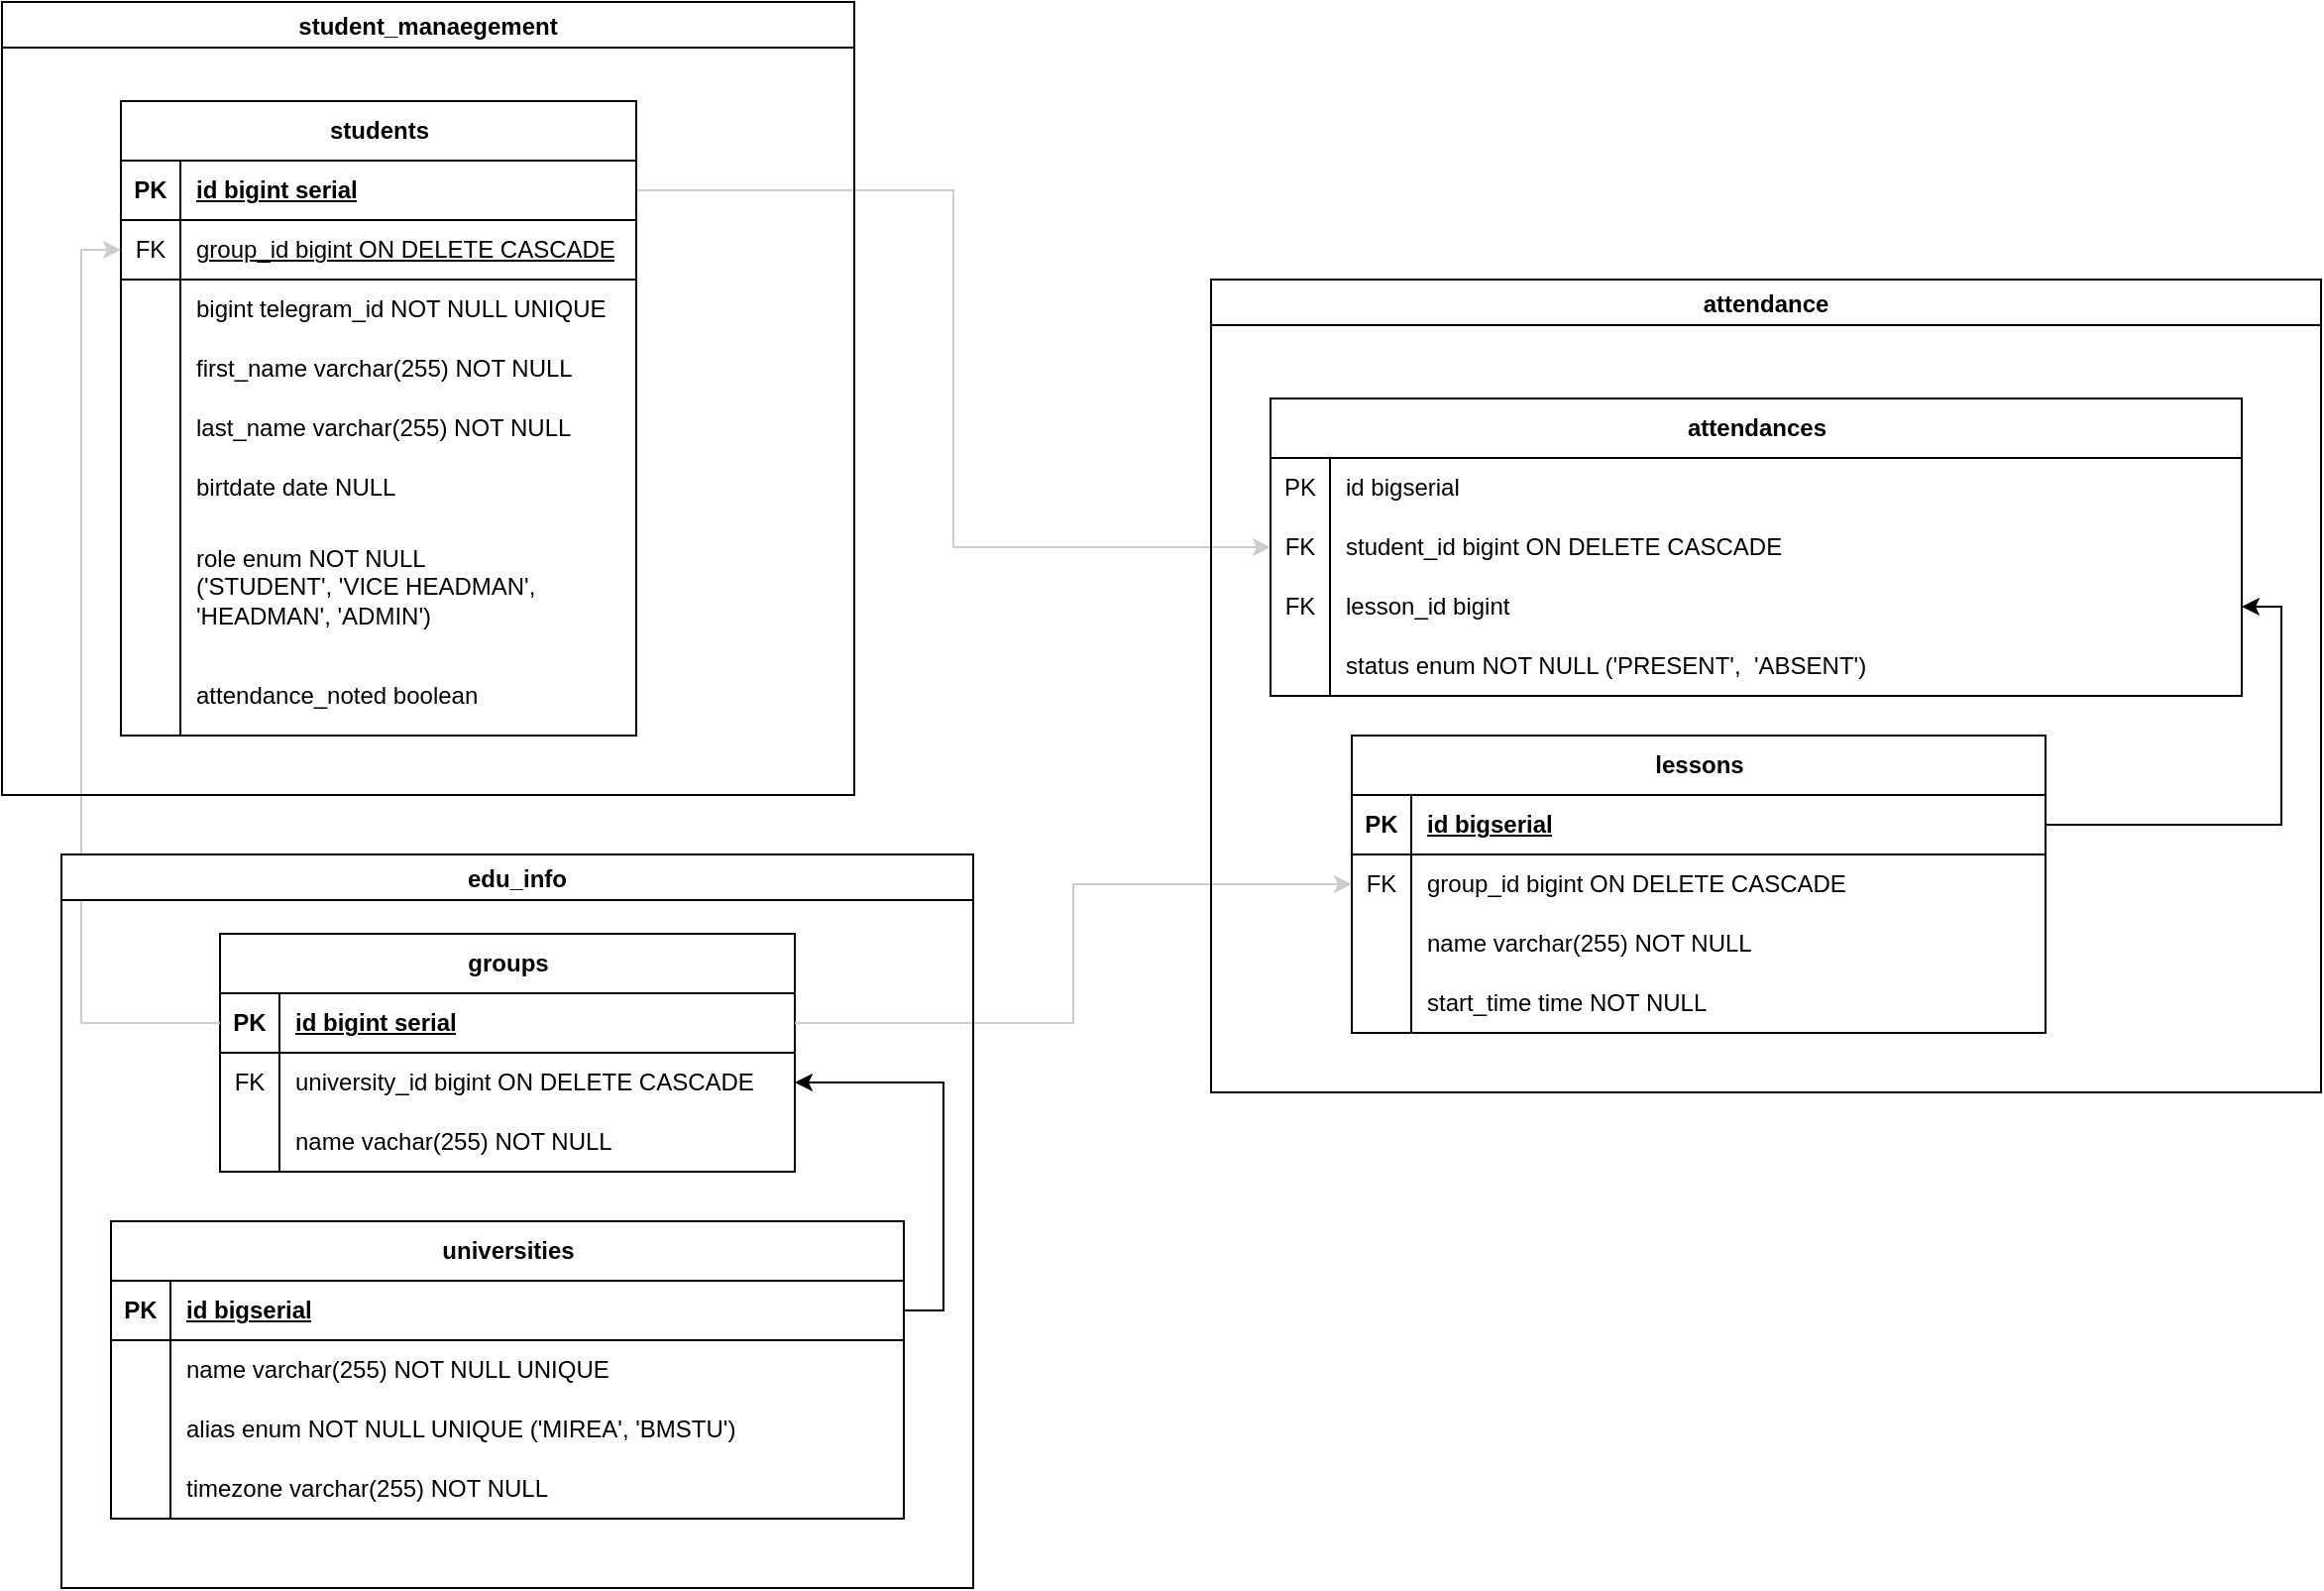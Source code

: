 <mxfile version="24.0.4" type="device">
  <diagram name="Page-1" id="I7l6lQvvWda5FWBGYfNw">
    <mxGraphModel dx="334" dy="1694" grid="1" gridSize="10" guides="1" tooltips="1" connect="1" arrows="1" fold="1" page="1" pageScale="1" pageWidth="1100" pageHeight="850" math="0" shadow="0">
      <root>
        <mxCell id="0" />
        <mxCell id="1" parent="0" />
        <mxCell id="WtD-Y87o_4bAseDayTya-83" style="edgeStyle=orthogonalEdgeStyle;rounded=0;orthogonalLoop=1;jettySize=auto;html=1;exitX=0;exitY=0.5;exitDx=0;exitDy=0;entryX=1;entryY=0.5;entryDx=0;entryDy=0;" parent="1" source="WtD-Y87o_4bAseDayTya-71" edge="1">
          <mxGeometry relative="1" as="geometry" />
        </mxCell>
        <mxCell id="n_EiIZgd5n3iyxSfP7II-4" style="edgeStyle=orthogonalEdgeStyle;rounded=0;orthogonalLoop=1;jettySize=auto;html=1;exitX=1;exitY=0.5;exitDx=0;exitDy=0;entryX=0.991;entryY=0.733;entryDx=0;entryDy=0;entryPerimeter=0;" parent="1" target="WtD-Y87o_4bAseDayTya-123" edge="1">
          <mxGeometry relative="1" as="geometry" />
        </mxCell>
        <mxCell id="AAZNuQ814HPgyiH9VI9M-4" style="edgeStyle=orthogonalEdgeStyle;rounded=0;orthogonalLoop=1;jettySize=auto;html=1;exitX=1;exitY=0.5;exitDx=0;exitDy=0;entryX=0;entryY=0.5;entryDx=0;entryDy=0;" parent="1" target="WtD-Y87o_4bAseDayTya-123" edge="1">
          <mxGeometry relative="1" as="geometry" />
        </mxCell>
        <mxCell id="PIjY2bJpDw1zQxXnWxuS-26" style="edgeStyle=orthogonalEdgeStyle;rounded=0;orthogonalLoop=1;jettySize=auto;html=1;exitX=1;exitY=0.5;exitDx=0;exitDy=0;entryX=0;entryY=0.5;entryDx=0;entryDy=0;strokeColor=#CCCCCC;" parent="1" source="WtD-Y87o_4bAseDayTya-2" target="WtD-Y87o_4bAseDayTya-144" edge="1">
          <mxGeometry relative="1" as="geometry" />
        </mxCell>
        <mxCell id="PIjY2bJpDw1zQxXnWxuS-33" style="edgeStyle=orthogonalEdgeStyle;rounded=0;orthogonalLoop=1;jettySize=auto;html=1;exitX=0;exitY=0.5;exitDx=0;exitDy=0;entryX=1;entryY=0.5;entryDx=0;entryDy=0;" parent="1" source="WtD-Y87o_4bAseDayTya-2" edge="1">
          <mxGeometry relative="1" as="geometry">
            <Array as="points">
              <mxPoint x="1000" y="-245" />
              <mxPoint x="1000" y="130" />
            </Array>
          </mxGeometry>
        </mxCell>
        <mxCell id="y6h4AQpJSSWqRq5FOGXV-2" value="lessons" style="shape=table;startSize=30;container=1;collapsible=1;childLayout=tableLayout;fixedRows=1;rowLines=0;fontStyle=1;align=center;resizeLast=1;html=1;" parent="1" vertex="1">
          <mxGeometry x="1951" y="60" width="350" height="150" as="geometry" />
        </mxCell>
        <mxCell id="y6h4AQpJSSWqRq5FOGXV-3" value="" style="shape=tableRow;horizontal=0;startSize=0;swimlaneHead=0;swimlaneBody=0;fillColor=none;collapsible=0;dropTarget=0;points=[[0,0.5],[1,0.5]];portConstraint=eastwest;top=0;left=0;right=0;bottom=1;" parent="y6h4AQpJSSWqRq5FOGXV-2" vertex="1">
          <mxGeometry y="30" width="350" height="30" as="geometry" />
        </mxCell>
        <mxCell id="y6h4AQpJSSWqRq5FOGXV-4" value="PK" style="shape=partialRectangle;connectable=0;fillColor=none;top=0;left=0;bottom=0;right=0;fontStyle=1;overflow=hidden;whiteSpace=wrap;html=1;" parent="y6h4AQpJSSWqRq5FOGXV-3" vertex="1">
          <mxGeometry width="30" height="30" as="geometry">
            <mxRectangle width="30" height="30" as="alternateBounds" />
          </mxGeometry>
        </mxCell>
        <mxCell id="y6h4AQpJSSWqRq5FOGXV-5" value="id bigserial" style="shape=partialRectangle;connectable=0;fillColor=none;top=0;left=0;bottom=0;right=0;align=left;spacingLeft=6;fontStyle=5;overflow=hidden;whiteSpace=wrap;html=1;" parent="y6h4AQpJSSWqRq5FOGXV-3" vertex="1">
          <mxGeometry x="30" width="320" height="30" as="geometry">
            <mxRectangle width="320" height="30" as="alternateBounds" />
          </mxGeometry>
        </mxCell>
        <mxCell id="y6h4AQpJSSWqRq5FOGXV-6" value="" style="shape=tableRow;horizontal=0;startSize=0;swimlaneHead=0;swimlaneBody=0;fillColor=none;collapsible=0;dropTarget=0;points=[[0,0.5],[1,0.5]];portConstraint=eastwest;top=0;left=0;right=0;bottom=0;" parent="y6h4AQpJSSWqRq5FOGXV-2" vertex="1">
          <mxGeometry y="60" width="350" height="30" as="geometry" />
        </mxCell>
        <mxCell id="y6h4AQpJSSWqRq5FOGXV-7" value="FK" style="shape=partialRectangle;connectable=0;fillColor=none;top=0;left=0;bottom=0;right=0;editable=1;overflow=hidden;whiteSpace=wrap;html=1;" parent="y6h4AQpJSSWqRq5FOGXV-6" vertex="1">
          <mxGeometry width="30" height="30" as="geometry">
            <mxRectangle width="30" height="30" as="alternateBounds" />
          </mxGeometry>
        </mxCell>
        <mxCell id="y6h4AQpJSSWqRq5FOGXV-8" value="group_id bigint ON DELETE CASCADE" style="shape=partialRectangle;connectable=0;fillColor=none;top=0;left=0;bottom=0;right=0;align=left;spacingLeft=6;overflow=hidden;whiteSpace=wrap;html=1;" parent="y6h4AQpJSSWqRq5FOGXV-6" vertex="1">
          <mxGeometry x="30" width="320" height="30" as="geometry">
            <mxRectangle width="320" height="30" as="alternateBounds" />
          </mxGeometry>
        </mxCell>
        <mxCell id="y6h4AQpJSSWqRq5FOGXV-9" value="" style="shape=tableRow;horizontal=0;startSize=0;swimlaneHead=0;swimlaneBody=0;fillColor=none;collapsible=0;dropTarget=0;points=[[0,0.5],[1,0.5]];portConstraint=eastwest;top=0;left=0;right=0;bottom=0;" parent="y6h4AQpJSSWqRq5FOGXV-2" vertex="1">
          <mxGeometry y="90" width="350" height="30" as="geometry" />
        </mxCell>
        <mxCell id="y6h4AQpJSSWqRq5FOGXV-10" value="" style="shape=partialRectangle;connectable=0;fillColor=none;top=0;left=0;bottom=0;right=0;editable=1;overflow=hidden;whiteSpace=wrap;html=1;" parent="y6h4AQpJSSWqRq5FOGXV-9" vertex="1">
          <mxGeometry width="30" height="30" as="geometry">
            <mxRectangle width="30" height="30" as="alternateBounds" />
          </mxGeometry>
        </mxCell>
        <mxCell id="y6h4AQpJSSWqRq5FOGXV-11" value="name varchar(255) NOT NULL" style="shape=partialRectangle;connectable=0;fillColor=none;top=0;left=0;bottom=0;right=0;align=left;spacingLeft=6;overflow=hidden;whiteSpace=wrap;html=1;" parent="y6h4AQpJSSWqRq5FOGXV-9" vertex="1">
          <mxGeometry x="30" width="320" height="30" as="geometry">
            <mxRectangle width="320" height="30" as="alternateBounds" />
          </mxGeometry>
        </mxCell>
        <mxCell id="y6h4AQpJSSWqRq5FOGXV-12" value="" style="shape=tableRow;horizontal=0;startSize=0;swimlaneHead=0;swimlaneBody=0;fillColor=none;collapsible=0;dropTarget=0;points=[[0,0.5],[1,0.5]];portConstraint=eastwest;top=0;left=0;right=0;bottom=0;" parent="y6h4AQpJSSWqRq5FOGXV-2" vertex="1">
          <mxGeometry y="120" width="350" height="30" as="geometry" />
        </mxCell>
        <mxCell id="y6h4AQpJSSWqRq5FOGXV-13" value="" style="shape=partialRectangle;connectable=0;fillColor=none;top=0;left=0;bottom=0;right=0;editable=1;overflow=hidden;whiteSpace=wrap;html=1;" parent="y6h4AQpJSSWqRq5FOGXV-12" vertex="1">
          <mxGeometry width="30" height="30" as="geometry">
            <mxRectangle width="30" height="30" as="alternateBounds" />
          </mxGeometry>
        </mxCell>
        <mxCell id="y6h4AQpJSSWqRq5FOGXV-14" value="start_time time NOT NULL" style="shape=partialRectangle;connectable=0;fillColor=none;top=0;left=0;bottom=0;right=0;align=left;spacingLeft=6;overflow=hidden;whiteSpace=wrap;html=1;" parent="y6h4AQpJSSWqRq5FOGXV-12" vertex="1">
          <mxGeometry x="30" width="320" height="30" as="geometry">
            <mxRectangle width="320" height="30" as="alternateBounds" />
          </mxGeometry>
        </mxCell>
        <mxCell id="WtD-Y87o_4bAseDayTya-140" value="attendances" style="shape=table;startSize=30;container=1;collapsible=1;childLayout=tableLayout;fixedRows=1;rowLines=0;fontStyle=1;align=center;resizeLast=1;html=1;" parent="1" vertex="1">
          <mxGeometry x="1910" y="-110" width="490" height="150" as="geometry" />
        </mxCell>
        <mxCell id="vI2uVMeDULrQLfaLAgZ7-1" style="shape=tableRow;horizontal=0;startSize=0;swimlaneHead=0;swimlaneBody=0;fillColor=none;collapsible=0;dropTarget=0;points=[[0,0.5],[1,0.5]];portConstraint=eastwest;top=0;left=0;right=0;bottom=0;" parent="WtD-Y87o_4bAseDayTya-140" vertex="1">
          <mxGeometry y="30" width="490" height="30" as="geometry" />
        </mxCell>
        <mxCell id="vI2uVMeDULrQLfaLAgZ7-2" value="PK" style="shape=partialRectangle;connectable=0;fillColor=none;top=0;left=0;bottom=0;right=0;editable=1;overflow=hidden;whiteSpace=wrap;html=1;" parent="vI2uVMeDULrQLfaLAgZ7-1" vertex="1">
          <mxGeometry width="30" height="30" as="geometry">
            <mxRectangle width="30" height="30" as="alternateBounds" />
          </mxGeometry>
        </mxCell>
        <mxCell id="vI2uVMeDULrQLfaLAgZ7-3" value="id bigserial" style="shape=partialRectangle;connectable=0;fillColor=none;top=0;left=0;bottom=0;right=0;align=left;spacingLeft=6;overflow=hidden;whiteSpace=wrap;html=1;" parent="vI2uVMeDULrQLfaLAgZ7-1" vertex="1">
          <mxGeometry x="30" width="460" height="30" as="geometry">
            <mxRectangle width="460" height="30" as="alternateBounds" />
          </mxGeometry>
        </mxCell>
        <mxCell id="WtD-Y87o_4bAseDayTya-144" value="" style="shape=tableRow;horizontal=0;startSize=0;swimlaneHead=0;swimlaneBody=0;fillColor=none;collapsible=0;dropTarget=0;points=[[0,0.5],[1,0.5]];portConstraint=eastwest;top=0;left=0;right=0;bottom=0;" parent="WtD-Y87o_4bAseDayTya-140" vertex="1">
          <mxGeometry y="60" width="490" height="30" as="geometry" />
        </mxCell>
        <mxCell id="WtD-Y87o_4bAseDayTya-145" value="FK" style="shape=partialRectangle;connectable=0;fillColor=none;top=0;left=0;bottom=0;right=0;editable=1;overflow=hidden;whiteSpace=wrap;html=1;" parent="WtD-Y87o_4bAseDayTya-144" vertex="1">
          <mxGeometry width="30" height="30" as="geometry">
            <mxRectangle width="30" height="30" as="alternateBounds" />
          </mxGeometry>
        </mxCell>
        <mxCell id="WtD-Y87o_4bAseDayTya-146" value="student_id bigint ON DELETE CASCADE" style="shape=partialRectangle;connectable=0;fillColor=none;top=0;left=0;bottom=0;right=0;align=left;spacingLeft=6;overflow=hidden;whiteSpace=wrap;html=1;" parent="WtD-Y87o_4bAseDayTya-144" vertex="1">
          <mxGeometry x="30" width="460" height="30" as="geometry">
            <mxRectangle width="460" height="30" as="alternateBounds" />
          </mxGeometry>
        </mxCell>
        <mxCell id="WtD-Y87o_4bAseDayTya-147" value="" style="shape=tableRow;horizontal=0;startSize=0;swimlaneHead=0;swimlaneBody=0;fillColor=none;collapsible=0;dropTarget=0;points=[[0,0.5],[1,0.5]];portConstraint=eastwest;top=0;left=0;right=0;bottom=0;" parent="WtD-Y87o_4bAseDayTya-140" vertex="1">
          <mxGeometry y="90" width="490" height="30" as="geometry" />
        </mxCell>
        <mxCell id="WtD-Y87o_4bAseDayTya-148" value="FK" style="shape=partialRectangle;connectable=0;fillColor=none;top=0;left=0;bottom=0;right=0;editable=1;overflow=hidden;whiteSpace=wrap;html=1;" parent="WtD-Y87o_4bAseDayTya-147" vertex="1">
          <mxGeometry width="30" height="30" as="geometry">
            <mxRectangle width="30" height="30" as="alternateBounds" />
          </mxGeometry>
        </mxCell>
        <mxCell id="WtD-Y87o_4bAseDayTya-149" value="lesson_id bigint" style="shape=partialRectangle;connectable=0;fillColor=none;top=0;left=0;bottom=0;right=0;align=left;spacingLeft=6;overflow=hidden;whiteSpace=wrap;html=1;" parent="WtD-Y87o_4bAseDayTya-147" vertex="1">
          <mxGeometry x="30" width="460" height="30" as="geometry">
            <mxRectangle width="460" height="30" as="alternateBounds" />
          </mxGeometry>
        </mxCell>
        <mxCell id="WtD-Y87o_4bAseDayTya-150" value="" style="shape=tableRow;horizontal=0;startSize=0;swimlaneHead=0;swimlaneBody=0;fillColor=none;collapsible=0;dropTarget=0;points=[[0,0.5],[1,0.5]];portConstraint=eastwest;top=0;left=0;right=0;bottom=0;" parent="WtD-Y87o_4bAseDayTya-140" vertex="1">
          <mxGeometry y="120" width="490" height="30" as="geometry" />
        </mxCell>
        <mxCell id="WtD-Y87o_4bAseDayTya-151" value="" style="shape=partialRectangle;connectable=0;fillColor=none;top=0;left=0;bottom=0;right=0;editable=1;overflow=hidden;whiteSpace=wrap;html=1;" parent="WtD-Y87o_4bAseDayTya-150" vertex="1">
          <mxGeometry width="30" height="30" as="geometry">
            <mxRectangle width="30" height="30" as="alternateBounds" />
          </mxGeometry>
        </mxCell>
        <mxCell id="WtD-Y87o_4bAseDayTya-152" value="status enum NOT NULL (&#39;PRESENT&#39;,&amp;nbsp; &#39;ABSENT&#39;)" style="shape=partialRectangle;connectable=0;fillColor=none;top=0;left=0;bottom=0;right=0;align=left;spacingLeft=6;overflow=hidden;whiteSpace=wrap;html=1;" parent="WtD-Y87o_4bAseDayTya-150" vertex="1">
          <mxGeometry x="30" width="460" height="30" as="geometry">
            <mxRectangle width="460" height="30" as="alternateBounds" />
          </mxGeometry>
        </mxCell>
        <mxCell id="WtD-Y87o_4bAseDayTya-70" value="groups" style="shape=table;startSize=30;container=1;collapsible=1;childLayout=tableLayout;fixedRows=1;rowLines=0;fontStyle=1;align=center;resizeLast=1;html=1;" parent="1" vertex="1">
          <mxGeometry x="1380" y="160" width="290" height="120" as="geometry" />
        </mxCell>
        <mxCell id="WtD-Y87o_4bAseDayTya-71" value="" style="shape=tableRow;horizontal=0;startSize=0;swimlaneHead=0;swimlaneBody=0;fillColor=none;collapsible=0;dropTarget=0;points=[[0,0.5],[1,0.5]];portConstraint=eastwest;top=0;left=0;right=0;bottom=1;" parent="WtD-Y87o_4bAseDayTya-70" vertex="1">
          <mxGeometry y="30" width="290" height="30" as="geometry" />
        </mxCell>
        <mxCell id="WtD-Y87o_4bAseDayTya-72" value="PK" style="shape=partialRectangle;connectable=0;fillColor=none;top=0;left=0;bottom=0;right=0;fontStyle=1;overflow=hidden;whiteSpace=wrap;html=1;" parent="WtD-Y87o_4bAseDayTya-71" vertex="1">
          <mxGeometry width="30" height="30" as="geometry">
            <mxRectangle width="30" height="30" as="alternateBounds" />
          </mxGeometry>
        </mxCell>
        <mxCell id="WtD-Y87o_4bAseDayTya-73" value="id bigint serial" style="shape=partialRectangle;connectable=0;fillColor=none;top=0;left=0;bottom=0;right=0;align=left;spacingLeft=6;fontStyle=5;overflow=hidden;whiteSpace=wrap;html=1;" parent="WtD-Y87o_4bAseDayTya-71" vertex="1">
          <mxGeometry x="30" width="260" height="30" as="geometry">
            <mxRectangle width="260" height="30" as="alternateBounds" />
          </mxGeometry>
        </mxCell>
        <mxCell id="wIKcch3GfV04wdJaZ94m-4" style="shape=tableRow;horizontal=0;startSize=0;swimlaneHead=0;swimlaneBody=0;fillColor=none;collapsible=0;dropTarget=0;points=[[0,0.5],[1,0.5]];portConstraint=eastwest;top=0;left=0;right=0;bottom=0;" parent="WtD-Y87o_4bAseDayTya-70" vertex="1">
          <mxGeometry y="60" width="290" height="30" as="geometry" />
        </mxCell>
        <mxCell id="wIKcch3GfV04wdJaZ94m-5" value="FK" style="shape=partialRectangle;connectable=0;fillColor=none;top=0;left=0;bottom=0;right=0;editable=1;overflow=hidden;whiteSpace=wrap;html=1;" parent="wIKcch3GfV04wdJaZ94m-4" vertex="1">
          <mxGeometry width="30" height="30" as="geometry">
            <mxRectangle width="30" height="30" as="alternateBounds" />
          </mxGeometry>
        </mxCell>
        <mxCell id="wIKcch3GfV04wdJaZ94m-6" value="university_id bigint ON DELETE CASCADE" style="shape=partialRectangle;connectable=0;fillColor=none;top=0;left=0;bottom=0;right=0;align=left;spacingLeft=6;overflow=hidden;whiteSpace=wrap;html=1;" parent="wIKcch3GfV04wdJaZ94m-4" vertex="1">
          <mxGeometry x="30" width="260" height="30" as="geometry">
            <mxRectangle width="260" height="30" as="alternateBounds" />
          </mxGeometry>
        </mxCell>
        <mxCell id="WtD-Y87o_4bAseDayTya-74" value="" style="shape=tableRow;horizontal=0;startSize=0;swimlaneHead=0;swimlaneBody=0;fillColor=none;collapsible=0;dropTarget=0;points=[[0,0.5],[1,0.5]];portConstraint=eastwest;top=0;left=0;right=0;bottom=0;" parent="WtD-Y87o_4bAseDayTya-70" vertex="1">
          <mxGeometry y="90" width="290" height="30" as="geometry" />
        </mxCell>
        <mxCell id="WtD-Y87o_4bAseDayTya-75" value="" style="shape=partialRectangle;connectable=0;fillColor=none;top=0;left=0;bottom=0;right=0;editable=1;overflow=hidden;whiteSpace=wrap;html=1;" parent="WtD-Y87o_4bAseDayTya-74" vertex="1">
          <mxGeometry width="30" height="30" as="geometry">
            <mxRectangle width="30" height="30" as="alternateBounds" />
          </mxGeometry>
        </mxCell>
        <mxCell id="WtD-Y87o_4bAseDayTya-76" value="name vachar(255) NOT NULL" style="shape=partialRectangle;connectable=0;fillColor=none;top=0;left=0;bottom=0;right=0;align=left;spacingLeft=6;overflow=hidden;whiteSpace=wrap;html=1;" parent="WtD-Y87o_4bAseDayTya-74" vertex="1">
          <mxGeometry x="30" width="260" height="30" as="geometry">
            <mxRectangle width="260" height="30" as="alternateBounds" />
          </mxGeometry>
        </mxCell>
        <mxCell id="WtD-Y87o_4bAseDayTya-1" value="students" style="shape=table;startSize=30;container=1;collapsible=1;childLayout=tableLayout;fixedRows=1;rowLines=0;fontStyle=1;align=center;resizeLast=1;html=1;" parent="1" vertex="1">
          <mxGeometry x="1330" y="-260" width="260" height="320" as="geometry" />
        </mxCell>
        <mxCell id="WtD-Y87o_4bAseDayTya-2" value="" style="shape=tableRow;horizontal=0;startSize=0;swimlaneHead=0;swimlaneBody=0;fillColor=none;collapsible=0;dropTarget=0;points=[[0,0.5],[1,0.5]];portConstraint=eastwest;top=0;left=0;right=0;bottom=1;" parent="WtD-Y87o_4bAseDayTya-1" vertex="1">
          <mxGeometry y="30" width="260" height="30" as="geometry" />
        </mxCell>
        <mxCell id="WtD-Y87o_4bAseDayTya-3" value="PK" style="shape=partialRectangle;connectable=0;fillColor=none;top=0;left=0;bottom=0;right=0;fontStyle=1;overflow=hidden;whiteSpace=wrap;html=1;" parent="WtD-Y87o_4bAseDayTya-2" vertex="1">
          <mxGeometry width="30" height="30" as="geometry">
            <mxRectangle width="30" height="30" as="alternateBounds" />
          </mxGeometry>
        </mxCell>
        <mxCell id="WtD-Y87o_4bAseDayTya-4" value="id bigint serial" style="shape=partialRectangle;connectable=0;fillColor=none;top=0;left=0;bottom=0;right=0;align=left;spacingLeft=6;fontStyle=5;overflow=hidden;whiteSpace=wrap;html=1;" parent="WtD-Y87o_4bAseDayTya-2" vertex="1">
          <mxGeometry x="30" width="230" height="30" as="geometry">
            <mxRectangle width="230" height="30" as="alternateBounds" />
          </mxGeometry>
        </mxCell>
        <mxCell id="-TC-ZagWVs9rCI9R5vII-1" style="shape=tableRow;horizontal=0;startSize=0;swimlaneHead=0;swimlaneBody=0;fillColor=none;collapsible=0;dropTarget=0;points=[[0,0.5],[1,0.5]];portConstraint=eastwest;top=0;left=0;right=0;bottom=1;" parent="WtD-Y87o_4bAseDayTya-1" vertex="1">
          <mxGeometry y="60" width="260" height="30" as="geometry" />
        </mxCell>
        <mxCell id="-TC-ZagWVs9rCI9R5vII-2" value="&lt;span style=&quot;font-weight: normal;&quot;&gt;FK&lt;/span&gt;" style="shape=partialRectangle;connectable=0;fillColor=none;top=0;left=0;bottom=0;right=0;fontStyle=1;overflow=hidden;whiteSpace=wrap;html=1;" parent="-TC-ZagWVs9rCI9R5vII-1" vertex="1">
          <mxGeometry width="30" height="30" as="geometry">
            <mxRectangle width="30" height="30" as="alternateBounds" />
          </mxGeometry>
        </mxCell>
        <mxCell id="-TC-ZagWVs9rCI9R5vII-3" value="&lt;span style=&quot;font-weight: normal;&quot;&gt;group_id bigint ON DELETE CASCADE&lt;/span&gt;" style="shape=partialRectangle;connectable=0;fillColor=none;top=0;left=0;bottom=0;right=0;align=left;spacingLeft=6;fontStyle=5;overflow=hidden;whiteSpace=wrap;html=1;" parent="-TC-ZagWVs9rCI9R5vII-1" vertex="1">
          <mxGeometry x="30" width="230" height="30" as="geometry">
            <mxRectangle width="230" height="30" as="alternateBounds" />
          </mxGeometry>
        </mxCell>
        <mxCell id="Vi8hg6_tpQZABeiYivTI-13" style="shape=tableRow;horizontal=0;startSize=0;swimlaneHead=0;swimlaneBody=0;fillColor=none;collapsible=0;dropTarget=0;points=[[0,0.5],[1,0.5]];portConstraint=eastwest;top=0;left=0;right=0;bottom=0;" parent="WtD-Y87o_4bAseDayTya-1" vertex="1">
          <mxGeometry y="90" width="260" height="30" as="geometry" />
        </mxCell>
        <mxCell id="Vi8hg6_tpQZABeiYivTI-14" style="shape=partialRectangle;connectable=0;fillColor=none;top=0;left=0;bottom=0;right=0;editable=1;overflow=hidden;whiteSpace=wrap;html=1;" parent="Vi8hg6_tpQZABeiYivTI-13" vertex="1">
          <mxGeometry width="30" height="30" as="geometry">
            <mxRectangle width="30" height="30" as="alternateBounds" />
          </mxGeometry>
        </mxCell>
        <mxCell id="Vi8hg6_tpQZABeiYivTI-15" value="bigint telegram_id NOT NULL UNIQUE" style="shape=partialRectangle;connectable=0;fillColor=none;top=0;left=0;bottom=0;right=0;align=left;spacingLeft=6;overflow=hidden;whiteSpace=wrap;html=1;" parent="Vi8hg6_tpQZABeiYivTI-13" vertex="1">
          <mxGeometry x="30" width="230" height="30" as="geometry">
            <mxRectangle width="230" height="30" as="alternateBounds" />
          </mxGeometry>
        </mxCell>
        <mxCell id="WtD-Y87o_4bAseDayTya-5" value="" style="shape=tableRow;horizontal=0;startSize=0;swimlaneHead=0;swimlaneBody=0;fillColor=none;collapsible=0;dropTarget=0;points=[[0,0.5],[1,0.5]];portConstraint=eastwest;top=0;left=0;right=0;bottom=0;" parent="WtD-Y87o_4bAseDayTya-1" vertex="1">
          <mxGeometry y="120" width="260" height="30" as="geometry" />
        </mxCell>
        <mxCell id="WtD-Y87o_4bAseDayTya-6" value="" style="shape=partialRectangle;connectable=0;fillColor=none;top=0;left=0;bottom=0;right=0;editable=1;overflow=hidden;whiteSpace=wrap;html=1;" parent="WtD-Y87o_4bAseDayTya-5" vertex="1">
          <mxGeometry width="30" height="30" as="geometry">
            <mxRectangle width="30" height="30" as="alternateBounds" />
          </mxGeometry>
        </mxCell>
        <mxCell id="WtD-Y87o_4bAseDayTya-7" value="first_name varchar(255) NOT NULL" style="shape=partialRectangle;connectable=0;fillColor=none;top=0;left=0;bottom=0;right=0;align=left;spacingLeft=6;overflow=hidden;whiteSpace=wrap;html=1;" parent="WtD-Y87o_4bAseDayTya-5" vertex="1">
          <mxGeometry x="30" width="230" height="30" as="geometry">
            <mxRectangle width="230" height="30" as="alternateBounds" />
          </mxGeometry>
        </mxCell>
        <mxCell id="WtD-Y87o_4bAseDayTya-8" value="" style="shape=tableRow;horizontal=0;startSize=0;swimlaneHead=0;swimlaneBody=0;fillColor=none;collapsible=0;dropTarget=0;points=[[0,0.5],[1,0.5]];portConstraint=eastwest;top=0;left=0;right=0;bottom=0;" parent="WtD-Y87o_4bAseDayTya-1" vertex="1">
          <mxGeometry y="150" width="260" height="30" as="geometry" />
        </mxCell>
        <mxCell id="WtD-Y87o_4bAseDayTya-9" value="" style="shape=partialRectangle;connectable=0;fillColor=none;top=0;left=0;bottom=0;right=0;editable=1;overflow=hidden;whiteSpace=wrap;html=1;" parent="WtD-Y87o_4bAseDayTya-8" vertex="1">
          <mxGeometry width="30" height="30" as="geometry">
            <mxRectangle width="30" height="30" as="alternateBounds" />
          </mxGeometry>
        </mxCell>
        <mxCell id="WtD-Y87o_4bAseDayTya-10" value="last_name varchar(255) NOT NULL" style="shape=partialRectangle;connectable=0;fillColor=none;top=0;left=0;bottom=0;right=0;align=left;spacingLeft=6;overflow=hidden;whiteSpace=wrap;html=1;" parent="WtD-Y87o_4bAseDayTya-8" vertex="1">
          <mxGeometry x="30" width="230" height="30" as="geometry">
            <mxRectangle width="230" height="30" as="alternateBounds" />
          </mxGeometry>
        </mxCell>
        <mxCell id="2QoOv795XRyqWcvuPBlc-18" style="shape=tableRow;horizontal=0;startSize=0;swimlaneHead=0;swimlaneBody=0;fillColor=none;collapsible=0;dropTarget=0;points=[[0,0.5],[1,0.5]];portConstraint=eastwest;top=0;left=0;right=0;bottom=0;" parent="WtD-Y87o_4bAseDayTya-1" vertex="1">
          <mxGeometry y="180" width="260" height="30" as="geometry" />
        </mxCell>
        <mxCell id="2QoOv795XRyqWcvuPBlc-19" style="shape=partialRectangle;connectable=0;fillColor=none;top=0;left=0;bottom=0;right=0;editable=1;overflow=hidden;whiteSpace=wrap;html=1;" parent="2QoOv795XRyqWcvuPBlc-18" vertex="1">
          <mxGeometry width="30" height="30" as="geometry">
            <mxRectangle width="30" height="30" as="alternateBounds" />
          </mxGeometry>
        </mxCell>
        <mxCell id="2QoOv795XRyqWcvuPBlc-20" value="birtdate date NULL" style="shape=partialRectangle;connectable=0;fillColor=none;top=0;left=0;bottom=0;right=0;align=left;spacingLeft=6;overflow=hidden;whiteSpace=wrap;html=1;" parent="2QoOv795XRyqWcvuPBlc-18" vertex="1">
          <mxGeometry x="30" width="230" height="30" as="geometry">
            <mxRectangle width="230" height="30" as="alternateBounds" />
          </mxGeometry>
        </mxCell>
        <mxCell id="aSk6BCNAQgE7BCrj78pr-19" style="shape=tableRow;horizontal=0;startSize=0;swimlaneHead=0;swimlaneBody=0;fillColor=none;collapsible=0;dropTarget=0;points=[[0,0.5],[1,0.5]];portConstraint=eastwest;top=0;left=0;right=0;bottom=0;" parent="WtD-Y87o_4bAseDayTya-1" vertex="1">
          <mxGeometry y="210" width="260" height="70" as="geometry" />
        </mxCell>
        <mxCell id="aSk6BCNAQgE7BCrj78pr-20" style="shape=partialRectangle;connectable=0;fillColor=none;top=0;left=0;bottom=0;right=0;editable=1;overflow=hidden;whiteSpace=wrap;html=1;" parent="aSk6BCNAQgE7BCrj78pr-19" vertex="1">
          <mxGeometry width="30" height="70" as="geometry">
            <mxRectangle width="30" height="70" as="alternateBounds" />
          </mxGeometry>
        </mxCell>
        <mxCell id="aSk6BCNAQgE7BCrj78pr-21" value="role enum NOT NULL&lt;br&gt;(&#39;STUDENT&#39;, &#39;VICE HEADMAN&#39;, &lt;br&gt;&#39;HEADMAN&#39;, &#39;ADMIN&#39;)" style="shape=partialRectangle;connectable=0;fillColor=none;top=0;left=0;bottom=0;right=0;align=left;spacingLeft=6;overflow=hidden;whiteSpace=wrap;html=1;" parent="aSk6BCNAQgE7BCrj78pr-19" vertex="1">
          <mxGeometry x="30" width="230" height="70" as="geometry">
            <mxRectangle width="230" height="70" as="alternateBounds" />
          </mxGeometry>
        </mxCell>
        <mxCell id="vI2uVMeDULrQLfaLAgZ7-31" style="shape=tableRow;horizontal=0;startSize=0;swimlaneHead=0;swimlaneBody=0;fillColor=none;collapsible=0;dropTarget=0;points=[[0,0.5],[1,0.5]];portConstraint=eastwest;top=0;left=0;right=0;bottom=0;" parent="WtD-Y87o_4bAseDayTya-1" vertex="1">
          <mxGeometry y="280" width="260" height="40" as="geometry" />
        </mxCell>
        <mxCell id="vI2uVMeDULrQLfaLAgZ7-32" style="shape=partialRectangle;connectable=0;fillColor=none;top=0;left=0;bottom=0;right=0;editable=1;overflow=hidden;whiteSpace=wrap;html=1;" parent="vI2uVMeDULrQLfaLAgZ7-31" vertex="1">
          <mxGeometry width="30" height="40" as="geometry">
            <mxRectangle width="30" height="40" as="alternateBounds" />
          </mxGeometry>
        </mxCell>
        <mxCell id="vI2uVMeDULrQLfaLAgZ7-33" value="attendance_noted boolean" style="shape=partialRectangle;connectable=0;fillColor=none;top=0;left=0;bottom=0;right=0;align=left;spacingLeft=6;overflow=hidden;whiteSpace=wrap;html=1;" parent="vI2uVMeDULrQLfaLAgZ7-31" vertex="1">
          <mxGeometry x="30" width="230" height="40" as="geometry">
            <mxRectangle width="230" height="40" as="alternateBounds" />
          </mxGeometry>
        </mxCell>
        <mxCell id="2QoOv795XRyqWcvuPBlc-24" style="edgeStyle=orthogonalEdgeStyle;rounded=0;orthogonalLoop=1;jettySize=auto;html=1;exitX=1;exitY=0.5;exitDx=0;exitDy=0;entryX=1;entryY=0.5;entryDx=0;entryDy=0;" parent="1" source="y6h4AQpJSSWqRq5FOGXV-3" target="WtD-Y87o_4bAseDayTya-147" edge="1">
          <mxGeometry relative="1" as="geometry" />
        </mxCell>
        <mxCell id="Vi8hg6_tpQZABeiYivTI-17" style="edgeStyle=orthogonalEdgeStyle;rounded=0;orthogonalLoop=1;jettySize=auto;html=1;exitX=0;exitY=0.5;exitDx=0;exitDy=0;entryX=0;entryY=0.5;entryDx=0;entryDy=0;strokeColor=#CCCCCC;" parent="1" source="WtD-Y87o_4bAseDayTya-71" target="-TC-ZagWVs9rCI9R5vII-1" edge="1">
          <mxGeometry relative="1" as="geometry" />
        </mxCell>
        <mxCell id="Vi8hg6_tpQZABeiYivTI-18" style="edgeStyle=orthogonalEdgeStyle;rounded=0;orthogonalLoop=1;jettySize=auto;html=1;exitX=1;exitY=0.5;exitDx=0;exitDy=0;strokeColor=#CCCCCC;" parent="1" source="WtD-Y87o_4bAseDayTya-71" target="y6h4AQpJSSWqRq5FOGXV-6" edge="1">
          <mxGeometry relative="1" as="geometry" />
        </mxCell>
        <mxCell id="UrQ4qYqZkPxLHaydfWx3-1" value="attendance" style="swimlane;" parent="1" vertex="1">
          <mxGeometry x="1880" y="-170" width="560" height="410" as="geometry" />
        </mxCell>
        <mxCell id="UrQ4qYqZkPxLHaydfWx3-2" style="edgeStyle=orthogonalEdgeStyle;rounded=0;orthogonalLoop=1;jettySize=auto;html=1;exitX=1;exitY=0.5;exitDx=0;exitDy=0;entryX=1;entryY=0.5;entryDx=0;entryDy=0;" parent="1" source="WtD-Y87o_4bAseDayTya-123" target="wIKcch3GfV04wdJaZ94m-4" edge="1">
          <mxGeometry relative="1" as="geometry" />
        </mxCell>
        <mxCell id="UrQ4qYqZkPxLHaydfWx3-3" value="edu_info" style="swimlane;" parent="1" vertex="1">
          <mxGeometry x="1300" y="120" width="460" height="370" as="geometry" />
        </mxCell>
        <mxCell id="WtD-Y87o_4bAseDayTya-122" value="universities" style="shape=table;startSize=30;container=1;collapsible=1;childLayout=tableLayout;fixedRows=1;rowLines=0;fontStyle=1;align=center;resizeLast=1;html=1;" parent="UrQ4qYqZkPxLHaydfWx3-3" vertex="1">
          <mxGeometry x="25" y="185" width="400" height="150" as="geometry" />
        </mxCell>
        <mxCell id="WtD-Y87o_4bAseDayTya-123" value="" style="shape=tableRow;horizontal=0;startSize=0;swimlaneHead=0;swimlaneBody=0;fillColor=none;collapsible=0;dropTarget=0;points=[[0,0.5],[1,0.5]];portConstraint=eastwest;top=0;left=0;right=0;bottom=1;" parent="WtD-Y87o_4bAseDayTya-122" vertex="1">
          <mxGeometry y="30" width="400" height="30" as="geometry" />
        </mxCell>
        <mxCell id="WtD-Y87o_4bAseDayTya-124" value="PK" style="shape=partialRectangle;connectable=0;fillColor=none;top=0;left=0;bottom=0;right=0;fontStyle=1;overflow=hidden;whiteSpace=wrap;html=1;" parent="WtD-Y87o_4bAseDayTya-123" vertex="1">
          <mxGeometry width="30" height="30" as="geometry">
            <mxRectangle width="30" height="30" as="alternateBounds" />
          </mxGeometry>
        </mxCell>
        <mxCell id="WtD-Y87o_4bAseDayTya-125" value="id bigserial" style="shape=partialRectangle;connectable=0;fillColor=none;top=0;left=0;bottom=0;right=0;align=left;spacingLeft=6;fontStyle=5;overflow=hidden;whiteSpace=wrap;html=1;" parent="WtD-Y87o_4bAseDayTya-123" vertex="1">
          <mxGeometry x="30" width="370" height="30" as="geometry">
            <mxRectangle width="370" height="30" as="alternateBounds" />
          </mxGeometry>
        </mxCell>
        <mxCell id="WtD-Y87o_4bAseDayTya-126" value="" style="shape=tableRow;horizontal=0;startSize=0;swimlaneHead=0;swimlaneBody=0;fillColor=none;collapsible=0;dropTarget=0;points=[[0,0.5],[1,0.5]];portConstraint=eastwest;top=0;left=0;right=0;bottom=0;" parent="WtD-Y87o_4bAseDayTya-122" vertex="1">
          <mxGeometry y="60" width="400" height="30" as="geometry" />
        </mxCell>
        <mxCell id="WtD-Y87o_4bAseDayTya-127" value="" style="shape=partialRectangle;connectable=0;fillColor=none;top=0;left=0;bottom=0;right=0;editable=1;overflow=hidden;whiteSpace=wrap;html=1;" parent="WtD-Y87o_4bAseDayTya-126" vertex="1">
          <mxGeometry width="30" height="30" as="geometry">
            <mxRectangle width="30" height="30" as="alternateBounds" />
          </mxGeometry>
        </mxCell>
        <mxCell id="WtD-Y87o_4bAseDayTya-128" value="name varchar(255) NOT NULL UNIQUE" style="shape=partialRectangle;connectable=0;fillColor=none;top=0;left=0;bottom=0;right=0;align=left;spacingLeft=6;overflow=hidden;whiteSpace=wrap;html=1;" parent="WtD-Y87o_4bAseDayTya-126" vertex="1">
          <mxGeometry x="30" width="370" height="30" as="geometry">
            <mxRectangle width="370" height="30" as="alternateBounds" />
          </mxGeometry>
        </mxCell>
        <mxCell id="DKpkyNCTJiwnKKEpQCEO-1" style="shape=tableRow;horizontal=0;startSize=0;swimlaneHead=0;swimlaneBody=0;fillColor=none;collapsible=0;dropTarget=0;points=[[0,0.5],[1,0.5]];portConstraint=eastwest;top=0;left=0;right=0;bottom=0;" parent="WtD-Y87o_4bAseDayTya-122" vertex="1">
          <mxGeometry y="90" width="400" height="30" as="geometry" />
        </mxCell>
        <mxCell id="DKpkyNCTJiwnKKEpQCEO-2" style="shape=partialRectangle;connectable=0;fillColor=none;top=0;left=0;bottom=0;right=0;editable=1;overflow=hidden;whiteSpace=wrap;html=1;" parent="DKpkyNCTJiwnKKEpQCEO-1" vertex="1">
          <mxGeometry width="30" height="30" as="geometry">
            <mxRectangle width="30" height="30" as="alternateBounds" />
          </mxGeometry>
        </mxCell>
        <mxCell id="DKpkyNCTJiwnKKEpQCEO-3" value="alias enum NOT NULL UNIQUE (&#39;MIREA&#39;, &#39;BMSTU&#39;)" style="shape=partialRectangle;connectable=0;fillColor=none;top=0;left=0;bottom=0;right=0;align=left;spacingLeft=6;overflow=hidden;whiteSpace=wrap;html=1;" parent="DKpkyNCTJiwnKKEpQCEO-1" vertex="1">
          <mxGeometry x="30" width="370" height="30" as="geometry">
            <mxRectangle width="370" height="30" as="alternateBounds" />
          </mxGeometry>
        </mxCell>
        <mxCell id="iXvGw4u8mH7SUdZsiP6b-1" style="shape=tableRow;horizontal=0;startSize=0;swimlaneHead=0;swimlaneBody=0;fillColor=none;collapsible=0;dropTarget=0;points=[[0,0.5],[1,0.5]];portConstraint=eastwest;top=0;left=0;right=0;bottom=0;" parent="WtD-Y87o_4bAseDayTya-122" vertex="1">
          <mxGeometry y="120" width="400" height="30" as="geometry" />
        </mxCell>
        <mxCell id="iXvGw4u8mH7SUdZsiP6b-2" style="shape=partialRectangle;connectable=0;fillColor=none;top=0;left=0;bottom=0;right=0;editable=1;overflow=hidden;whiteSpace=wrap;html=1;" parent="iXvGw4u8mH7SUdZsiP6b-1" vertex="1">
          <mxGeometry width="30" height="30" as="geometry">
            <mxRectangle width="30" height="30" as="alternateBounds" />
          </mxGeometry>
        </mxCell>
        <mxCell id="iXvGw4u8mH7SUdZsiP6b-3" value="timezone varchar(255) NOT NULL" style="shape=partialRectangle;connectable=0;fillColor=none;top=0;left=0;bottom=0;right=0;align=left;spacingLeft=6;overflow=hidden;whiteSpace=wrap;html=1;" parent="iXvGw4u8mH7SUdZsiP6b-1" vertex="1">
          <mxGeometry x="30" width="370" height="30" as="geometry">
            <mxRectangle width="370" height="30" as="alternateBounds" />
          </mxGeometry>
        </mxCell>
        <mxCell id="UrQ4qYqZkPxLHaydfWx3-5" value="student_manaegement" style="swimlane;" parent="1" vertex="1">
          <mxGeometry x="1270" y="-310" width="430" height="400" as="geometry" />
        </mxCell>
      </root>
    </mxGraphModel>
  </diagram>
</mxfile>
